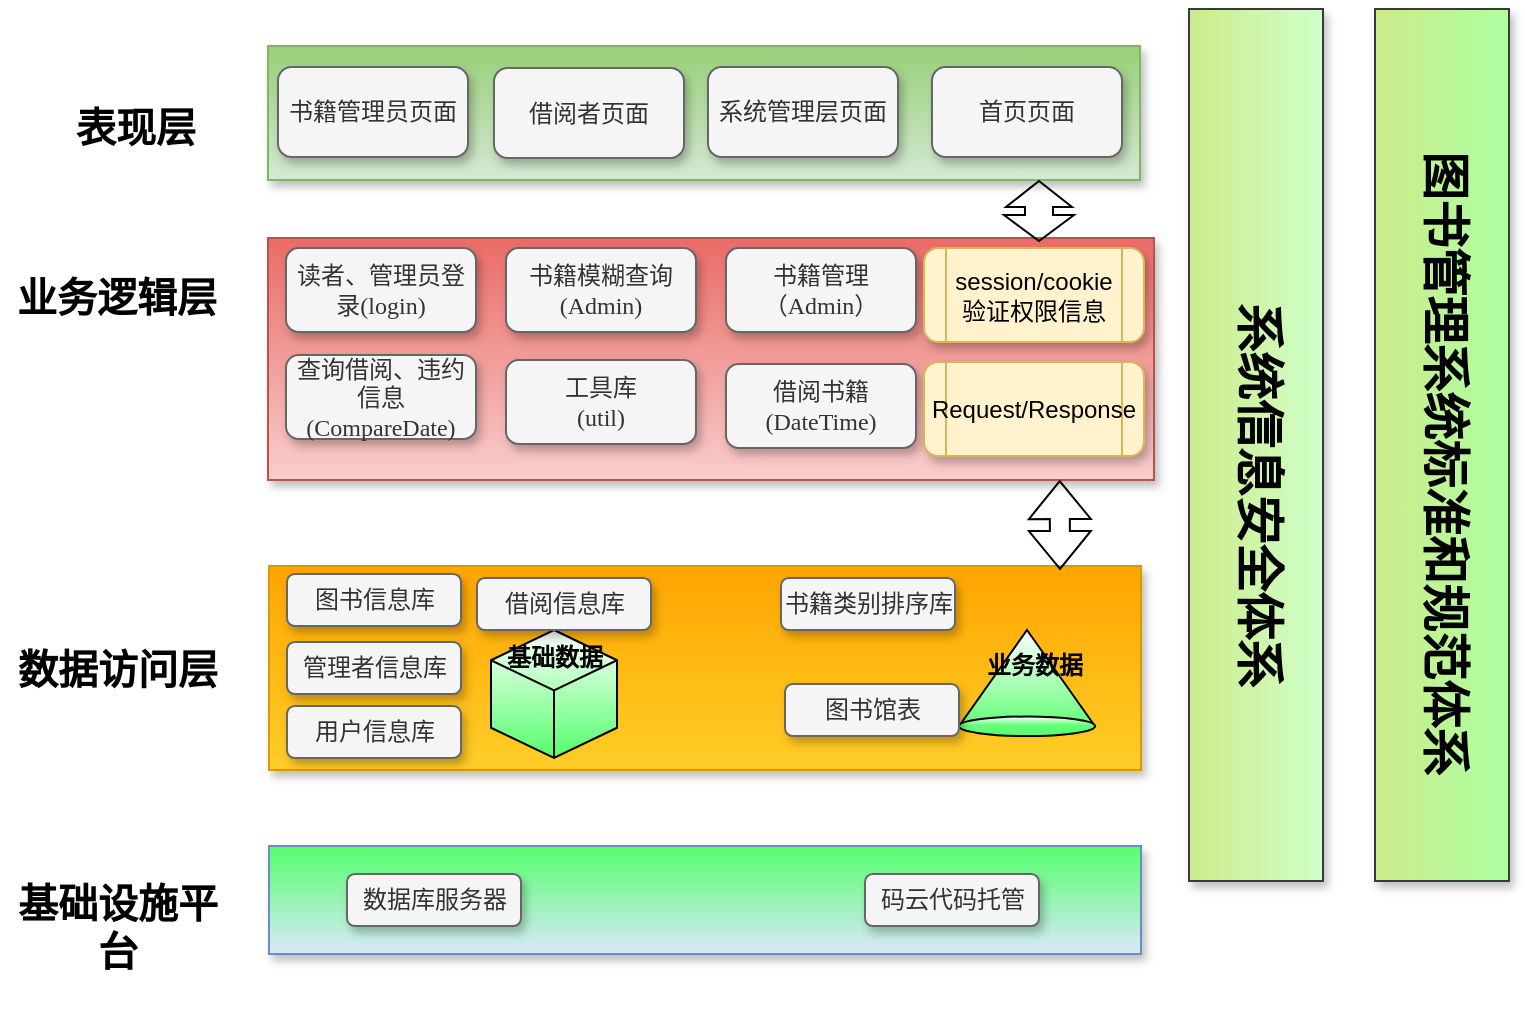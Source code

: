 <mxfile version="16.1.2" type="github">
  <diagram id="rGSmb_pIZY3zPX9j6uLZ" name="Page-1">
    <mxGraphModel dx="1461" dy="740" grid="0" gridSize="10" guides="1" tooltips="1" connect="1" arrows="1" fold="1" page="1" pageScale="1" pageWidth="827" pageHeight="1169" math="0" shadow="0">
      <root>
        <mxCell id="0" />
        <mxCell id="1" parent="0" />
        <mxCell id="xCQ0nxMYJF8ky7RXC2G_-2" value="" style="rounded=0;whiteSpace=wrap;html=1;gradientDirection=north;gradientColor=#97d077;shadow=1;spacingTop=0;perimeterSpacing=20;portConstraintRotation=0;fillColor=#d5e8d4;strokeColor=#82b366;" parent="1" vertex="1">
          <mxGeometry x="146" y="346" width="436" height="67" as="geometry" />
        </mxCell>
        <mxCell id="xCQ0nxMYJF8ky7RXC2G_-3" value="&lt;font face=&quot;宋体&quot;&gt;书籍管理员页面&lt;/font&gt;" style="rounded=1;whiteSpace=wrap;html=1;shadow=1;gradientDirection=north;fillColor=#f5f5f5;fontColor=#333333;strokeColor=#666666;" parent="1" vertex="1">
          <mxGeometry x="151" y="356.5" width="95" height="45" as="geometry" />
        </mxCell>
        <mxCell id="xCQ0nxMYJF8ky7RXC2G_-4" value="&lt;font face=&quot;宋体&quot;&gt;系统管理层页面&lt;/font&gt;" style="rounded=1;whiteSpace=wrap;html=1;shadow=1;gradientDirection=north;fillColor=#f5f5f5;fontColor=#333333;strokeColor=#666666;" parent="1" vertex="1">
          <mxGeometry x="366" y="356.5" width="95" height="45" as="geometry" />
        </mxCell>
        <mxCell id="xCQ0nxMYJF8ky7RXC2G_-5" value="&lt;font face=&quot;宋体&quot;&gt;借阅者页面&lt;/font&gt;" style="rounded=1;whiteSpace=wrap;html=1;shadow=1;gradientDirection=north;fillColor=#f5f5f5;fontColor=#333333;strokeColor=#666666;" parent="1" vertex="1">
          <mxGeometry x="259" y="357" width="95" height="45" as="geometry" />
        </mxCell>
        <mxCell id="xCQ0nxMYJF8ky7RXC2G_-6" value="&lt;font face=&quot;宋体&quot;&gt;首页页面&lt;/font&gt;" style="rounded=1;whiteSpace=wrap;html=1;shadow=1;gradientDirection=north;fillColor=#f5f5f5;fontColor=#333333;strokeColor=#666666;" parent="1" vertex="1">
          <mxGeometry x="478" y="356.5" width="95" height="45" as="geometry" />
        </mxCell>
        <mxCell id="xCQ0nxMYJF8ky7RXC2G_-7" value="" style="rounded=0;whiteSpace=wrap;html=1;gradientDirection=north;gradientColor=#ea6b66;shadow=1;spacingTop=0;perimeterSpacing=20;portConstraintRotation=0;fillColor=#f8cecc;strokeColor=#b85450;" parent="1" vertex="1">
          <mxGeometry x="146" y="442" width="443" height="121" as="geometry" />
        </mxCell>
        <mxCell id="xCQ0nxMYJF8ky7RXC2G_-8" value="&lt;h4&gt;&lt;font face=&quot;楷体&quot; style=&quot;font-size: 20px&quot;&gt;表现层&lt;/font&gt;&lt;/h4&gt;" style="text;html=1;strokeColor=none;fillColor=none;align=center;verticalAlign=middle;whiteSpace=wrap;rounded=0;shadow=1;fontFamily=Times New Roman;" parent="1" vertex="1">
          <mxGeometry x="35" y="356.5" width="90" height="58.5" as="geometry" />
        </mxCell>
        <mxCell id="xCQ0nxMYJF8ky7RXC2G_-9" value="&lt;h4&gt;&lt;font face=&quot;楷体&quot; style=&quot;font-size: 20px&quot;&gt;业务逻辑层&lt;/font&gt;&lt;/h4&gt;" style="text;html=1;strokeColor=none;fillColor=none;align=center;verticalAlign=middle;whiteSpace=wrap;rounded=0;shadow=1;fontFamily=Times New Roman;" parent="1" vertex="1">
          <mxGeometry x="16" y="442" width="109" height="58.5" as="geometry" />
        </mxCell>
        <mxCell id="xCQ0nxMYJF8ky7RXC2G_-11" value="&lt;h4&gt;&lt;font face=&quot;楷体&quot; style=&quot;font-size: 20px&quot;&gt;数据访问层&lt;/font&gt;&lt;/h4&gt;" style="text;html=1;strokeColor=none;fillColor=none;align=center;verticalAlign=middle;whiteSpace=wrap;rounded=0;shadow=1;fontFamily=Times New Roman;" parent="1" vertex="1">
          <mxGeometry x="16" y="627.75" width="109.5" height="58.5" as="geometry" />
        </mxCell>
        <mxCell id="xCQ0nxMYJF8ky7RXC2G_-13" value="" style="rounded=0;whiteSpace=wrap;html=1;gradientDirection=north;gradientColor=#ffa500;shadow=1;spacingTop=0;perimeterSpacing=20;portConstraintRotation=0;fillColor=#ffcd28;strokeColor=#d79b00;" parent="1" vertex="1">
          <mxGeometry x="146.5" y="606" width="436" height="102" as="geometry" />
        </mxCell>
        <mxCell id="xCQ0nxMYJF8ky7RXC2G_-14" value="" style="rounded=0;whiteSpace=wrap;html=1;gradientDirection=north;shadow=1;spacingTop=0;perimeterSpacing=20;portConstraintRotation=0;fillColor=#cdeb8b;strokeColor=#36393d;rotation=90;gradientColor=#CFFFC9;" parent="1" vertex="1">
          <mxGeometry x="422" y="512" width="436" height="67" as="geometry" />
        </mxCell>
        <mxCell id="xCQ0nxMYJF8ky7RXC2G_-15" value="" style="rounded=0;whiteSpace=wrap;html=1;gradientDirection=north;shadow=1;spacingTop=0;perimeterSpacing=20;portConstraintRotation=0;fillColor=#cdeb8b;strokeColor=#36393d;rotation=90;gradientColor=#ADFFA1;" parent="1" vertex="1">
          <mxGeometry x="515" y="512" width="436" height="67" as="geometry" />
        </mxCell>
        <mxCell id="xCQ0nxMYJF8ky7RXC2G_-16" value="&lt;font face=&quot;宋体&quot;&gt;系统信息安全体系&lt;/font&gt;" style="text;strokeColor=none;fillColor=none;html=1;fontSize=24;fontStyle=1;verticalAlign=middle;align=center;rounded=0;shadow=1;fontFamily=Courier New;rotation=90;" parent="1" vertex="1">
          <mxGeometry x="482.75" y="551" width="314.5" height="40" as="geometry" />
        </mxCell>
        <mxCell id="xCQ0nxMYJF8ky7RXC2G_-17" value="&lt;font face=&quot;宋体&quot;&gt;图书管理系统标准和规范体系&lt;/font&gt;" style="text;strokeColor=none;fillColor=none;html=1;fontSize=24;fontStyle=1;verticalAlign=middle;align=center;rounded=0;shadow=1;fontFamily=Courier New;rotation=90;" parent="1" vertex="1">
          <mxGeometry x="575.75" y="535" width="314.5" height="40" as="geometry" />
        </mxCell>
        <mxCell id="xCQ0nxMYJF8ky7RXC2G_-18" value="&lt;font face=&quot;宋体&quot;&gt;读者、管理员登录(login)&lt;/font&gt;" style="rounded=1;whiteSpace=wrap;html=1;shadow=1;gradientDirection=north;fillColor=#f5f5f5;fontColor=#333333;strokeColor=#666666;" parent="1" vertex="1">
          <mxGeometry x="155" y="447" width="95" height="42" as="geometry" />
        </mxCell>
        <mxCell id="xCQ0nxMYJF8ky7RXC2G_-19" value="&lt;h4&gt;&lt;font face=&quot;楷体&quot; style=&quot;font-size: 20px&quot;&gt;基础设施平台&lt;/font&gt;&lt;/h4&gt;" style="text;html=1;strokeColor=none;fillColor=none;align=center;verticalAlign=middle;whiteSpace=wrap;rounded=0;shadow=1;fontFamily=Times New Roman;" parent="1" vertex="1">
          <mxGeometry x="16" y="757" width="109.5" height="58.5" as="geometry" />
        </mxCell>
        <mxCell id="xCQ0nxMYJF8ky7RXC2G_-20" value="&lt;font face=&quot;宋体&quot;&gt;书籍模糊查询&lt;br&gt;(Admin)&lt;br&gt;&lt;/font&gt;" style="rounded=1;whiteSpace=wrap;html=1;shadow=1;gradientDirection=north;fillColor=#f5f5f5;fontColor=#333333;strokeColor=#666666;" parent="1" vertex="1">
          <mxGeometry x="265" y="447" width="95" height="42" as="geometry" />
        </mxCell>
        <mxCell id="xCQ0nxMYJF8ky7RXC2G_-21" value="&lt;font face=&quot;宋体&quot;&gt;书籍管理（Admin）&lt;/font&gt;" style="rounded=1;whiteSpace=wrap;html=1;shadow=1;gradientDirection=north;fillColor=#f5f5f5;fontColor=#333333;strokeColor=#666666;" parent="1" vertex="1">
          <mxGeometry x="375" y="447" width="95" height="42" as="geometry" />
        </mxCell>
        <mxCell id="xCQ0nxMYJF8ky7RXC2G_-22" value="&lt;font face=&quot;宋体&quot;&gt;借阅书籍&lt;br&gt;(DateTime)&lt;br&gt;&lt;/font&gt;" style="rounded=1;whiteSpace=wrap;html=1;shadow=1;gradientDirection=north;fillColor=#f5f5f5;fontColor=#333333;strokeColor=#666666;" parent="1" vertex="1">
          <mxGeometry x="375" y="505" width="95" height="42" as="geometry" />
        </mxCell>
        <mxCell id="xCQ0nxMYJF8ky7RXC2G_-23" value="&lt;font face=&quot;宋体&quot;&gt;查询借阅、违约信息(CompareDate)&lt;/font&gt;" style="rounded=1;whiteSpace=wrap;html=1;shadow=1;gradientDirection=north;fillColor=#f5f5f5;fontColor=#333333;strokeColor=#666666;" parent="1" vertex="1">
          <mxGeometry x="155" y="500.5" width="95" height="42" as="geometry" />
        </mxCell>
        <mxCell id="xCQ0nxMYJF8ky7RXC2G_-26" value="&lt;font face=&quot;宋体&quot;&gt;工具库&lt;br&gt;(util)&lt;br&gt;&lt;/font&gt;" style="rounded=1;whiteSpace=wrap;html=1;shadow=1;gradientDirection=north;fillColor=#f5f5f5;fontColor=#333333;strokeColor=#666666;" parent="1" vertex="1">
          <mxGeometry x="265" y="503" width="95" height="42" as="geometry" />
        </mxCell>
        <mxCell id="VZruGt7_fquRSm-Is5DC-7" value="" style="rounded=0;whiteSpace=wrap;html=1;gradientDirection=north;shadow=1;spacingTop=0;perimeterSpacing=20;portConstraintRotation=0;fillColor=#dae8fc;strokeColor=#6c8ebf;gradientColor=#54FF6B;" parent="1" vertex="1">
          <mxGeometry x="146.5" y="746" width="436" height="54" as="geometry" />
        </mxCell>
        <mxCell id="VZruGt7_fquRSm-Is5DC-9" value="" style="html=1;whiteSpace=wrap;shape=isoCube2;backgroundOutline=1;isoAngle=15;sketch=0;gradientColor=#54FF6B;" parent="1" vertex="1">
          <mxGeometry x="257.5" y="638" width="63" height="64" as="geometry" />
        </mxCell>
        <mxCell id="VZruGt7_fquRSm-Is5DC-10" value="&lt;font face=&quot;宋体&quot; style=&quot;font-size: 12px&quot;&gt;基础数据&lt;/font&gt;" style="text;strokeColor=none;fillColor=none;html=1;fontSize=24;fontStyle=1;verticalAlign=middle;align=center;rounded=0;shadow=1;fontFamily=Courier New;rotation=0;direction=east;" parent="1" vertex="1">
          <mxGeometry x="222" y="642" width="134" height="16" as="geometry" />
        </mxCell>
        <mxCell id="VZruGt7_fquRSm-Is5DC-11" value="&lt;font face=&quot;宋体&quot;&gt;图书信息库&lt;/font&gt;" style="rounded=1;whiteSpace=wrap;html=1;shadow=1;gradientDirection=north;fillColor=#f5f5f5;fontColor=#333333;strokeColor=#666666;" parent="1" vertex="1">
          <mxGeometry x="155.5" y="610" width="87" height="26" as="geometry" />
        </mxCell>
        <mxCell id="VZruGt7_fquRSm-Is5DC-12" value="&lt;font face=&quot;宋体&quot;&gt;管理者信息库&lt;/font&gt;" style="rounded=1;whiteSpace=wrap;html=1;shadow=1;gradientDirection=north;fillColor=#f5f5f5;fontColor=#333333;strokeColor=#666666;" parent="1" vertex="1">
          <mxGeometry x="155.5" y="644" width="87" height="26" as="geometry" />
        </mxCell>
        <mxCell id="VZruGt7_fquRSm-Is5DC-13" value="&lt;font face=&quot;宋体&quot;&gt;用户信息库&lt;/font&gt;" style="rounded=1;whiteSpace=wrap;html=1;shadow=1;gradientDirection=north;fillColor=#f5f5f5;fontColor=#333333;strokeColor=#666666;" parent="1" vertex="1">
          <mxGeometry x="155.5" y="676" width="87" height="26" as="geometry" />
        </mxCell>
        <mxCell id="VZruGt7_fquRSm-Is5DC-14" value="&lt;font face=&quot;宋体&quot;&gt;借阅信息库&lt;/font&gt;" style="rounded=1;whiteSpace=wrap;html=1;shadow=1;gradientDirection=north;fillColor=#f5f5f5;fontColor=#333333;strokeColor=#666666;" parent="1" vertex="1">
          <mxGeometry x="250.5" y="612" width="87" height="26" as="geometry" />
        </mxCell>
        <mxCell id="VZruGt7_fquRSm-Is5DC-15" value="" style="verticalLabelPosition=bottom;verticalAlign=top;html=1;shape=mxgraph.basic.cone;sketch=0;fontSize=12;gradientColor=#54FF6B;" parent="1" vertex="1">
          <mxGeometry x="491.5" y="638" width="68" height="53" as="geometry" />
        </mxCell>
        <mxCell id="VZruGt7_fquRSm-Is5DC-17" value="&lt;font face=&quot;宋体&quot; style=&quot;font-size: 12px&quot;&gt;业务数据&lt;/font&gt;" style="text;strokeColor=none;fillColor=none;html=1;fontSize=24;fontStyle=1;verticalAlign=middle;align=center;rounded=0;shadow=1;fontFamily=Courier New;rotation=0;direction=east;" parent="1" vertex="1">
          <mxGeometry x="462" y="646" width="134" height="16" as="geometry" />
        </mxCell>
        <mxCell id="VZruGt7_fquRSm-Is5DC-18" value="&lt;font face=&quot;宋体&quot;&gt;书籍类别排序库&lt;/font&gt;" style="rounded=1;whiteSpace=wrap;html=1;shadow=1;gradientDirection=north;fillColor=#f5f5f5;fontColor=#333333;strokeColor=#666666;" parent="1" vertex="1">
          <mxGeometry x="402.5" y="612" width="87" height="26" as="geometry" />
        </mxCell>
        <mxCell id="VZruGt7_fquRSm-Is5DC-19" value="&lt;font face=&quot;宋体&quot;&gt;图书馆表&lt;/font&gt;" style="rounded=1;whiteSpace=wrap;html=1;shadow=1;gradientDirection=north;fillColor=#f5f5f5;fontColor=#333333;strokeColor=#666666;" parent="1" vertex="1">
          <mxGeometry x="404.5" y="665" width="87" height="26" as="geometry" />
        </mxCell>
        <mxCell id="VZruGt7_fquRSm-Is5DC-20" value="&lt;font face=&quot;宋体&quot;&gt;数据库服务器&lt;/font&gt;" style="rounded=1;whiteSpace=wrap;html=1;shadow=1;gradientDirection=north;fillColor=#f5f5f5;fontColor=#333333;strokeColor=#666666;" parent="1" vertex="1">
          <mxGeometry x="185.5" y="760" width="87" height="26" as="geometry" />
        </mxCell>
        <mxCell id="VZruGt7_fquRSm-Is5DC-21" value="&lt;font face=&quot;宋体&quot;&gt;码云代码托管&lt;/font&gt;" style="rounded=1;whiteSpace=wrap;html=1;shadow=1;gradientDirection=north;fillColor=#f5f5f5;fontColor=#333333;strokeColor=#666666;" parent="1" vertex="1">
          <mxGeometry x="444.5" y="760" width="87" height="26" as="geometry" />
        </mxCell>
        <mxCell id="Mgyk64NdSJGYaR96-P3A-1" value="session/cookie&lt;br&gt;验证权限信息" style="shape=process;whiteSpace=wrap;html=1;backgroundOutline=1;rounded=1;shadow=1;fillColor=#fff2cc;strokeColor=#d6b656;" vertex="1" parent="1">
          <mxGeometry x="474" y="447" width="110" height="47" as="geometry" />
        </mxCell>
        <mxCell id="Mgyk64NdSJGYaR96-P3A-4" value="Request/Response" style="shape=process;whiteSpace=wrap;html=1;backgroundOutline=1;rounded=1;shadow=1;fillColor=#fff2cc;strokeColor=#d6b656;" vertex="1" parent="1">
          <mxGeometry x="474" y="504" width="110" height="47" as="geometry" />
        </mxCell>
        <mxCell id="Mgyk64NdSJGYaR96-P3A-5" value="" style="shape=flexArrow;endArrow=classic;startArrow=classic;html=1;rounded=0;entryX=0.861;entryY=0.876;entryDx=0;entryDy=0;entryPerimeter=0;" edge="1" parent="1" target="xCQ0nxMYJF8ky7RXC2G_-7">
          <mxGeometry width="100" height="100" relative="1" as="geometry">
            <mxPoint x="542" y="608" as="sourcePoint" />
            <mxPoint x="471" y="572" as="targetPoint" />
          </mxGeometry>
        </mxCell>
        <mxCell id="Mgyk64NdSJGYaR96-P3A-7" value="" style="shape=flexArrow;endArrow=classic;startArrow=classic;html=1;rounded=0;endWidth=18;endSize=4;width=14;startSize=4;" edge="1" parent="1">
          <mxGeometry width="100" height="100" relative="1" as="geometry">
            <mxPoint x="531.5" y="444" as="sourcePoint" />
            <mxPoint x="531.5" y="413" as="targetPoint" />
          </mxGeometry>
        </mxCell>
      </root>
    </mxGraphModel>
  </diagram>
</mxfile>
